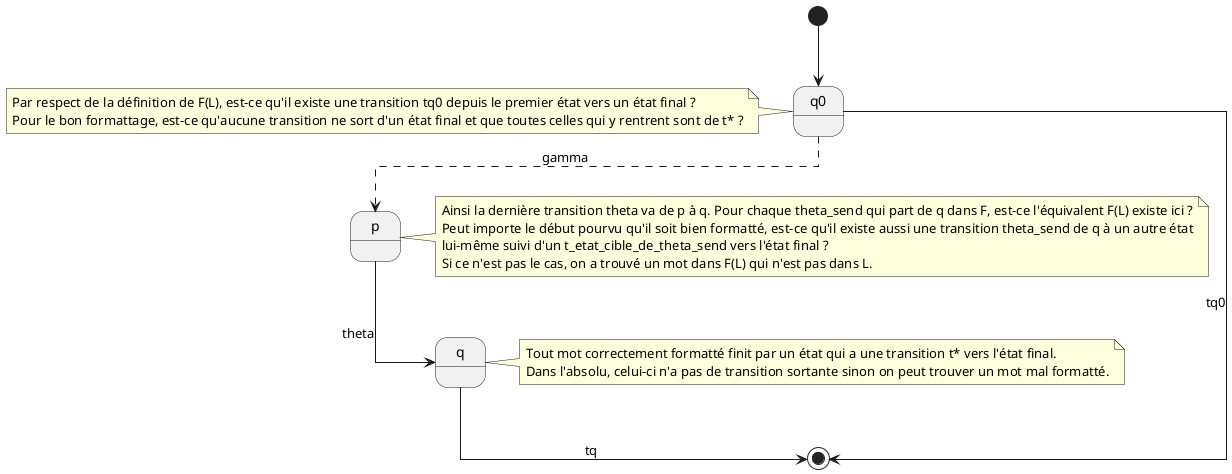 @startuml
skinparam linetype ortho

[*] --> q0

note left
  Par respect de la définition de F(L), est-ce qu'il existe une transition tq0 depuis le premier état vers un état final ?
  Pour le bon formattage, est-ce qu'aucune transition ne sort d'un état final et que toutes celles qui y rentrent sont de t* ?
end note

q0 --> [*] : tq0

q0 -[dashed]-> p : gamma

note right
  Ainsi la dernière transition theta va de p à q. Pour chaque theta_send qui part de q dans F, est-ce l'équivalent F(L) existe ici ?
  Peut importe le début pourvu qu'il soit bien formatté, est-ce qu'il existe aussi une transition theta_send de q à un autre état
  lui-même suivi d'un t_etat_cible_de_theta_send vers l'état final ?
  Si ce n'est pas le cas, on a trouvé un mot dans F(L) qui n'est pas dans L.
end note

p --> q : theta

note right
  Tout mot correctement formatté finit par un état qui a une transition t* vers l'état final.
  Dans l'absolu, celui-ci n'a pas de transition sortante sinon on peut trouver un mot mal formatté.
end note

q -down-> [*] : tq

@enduml
